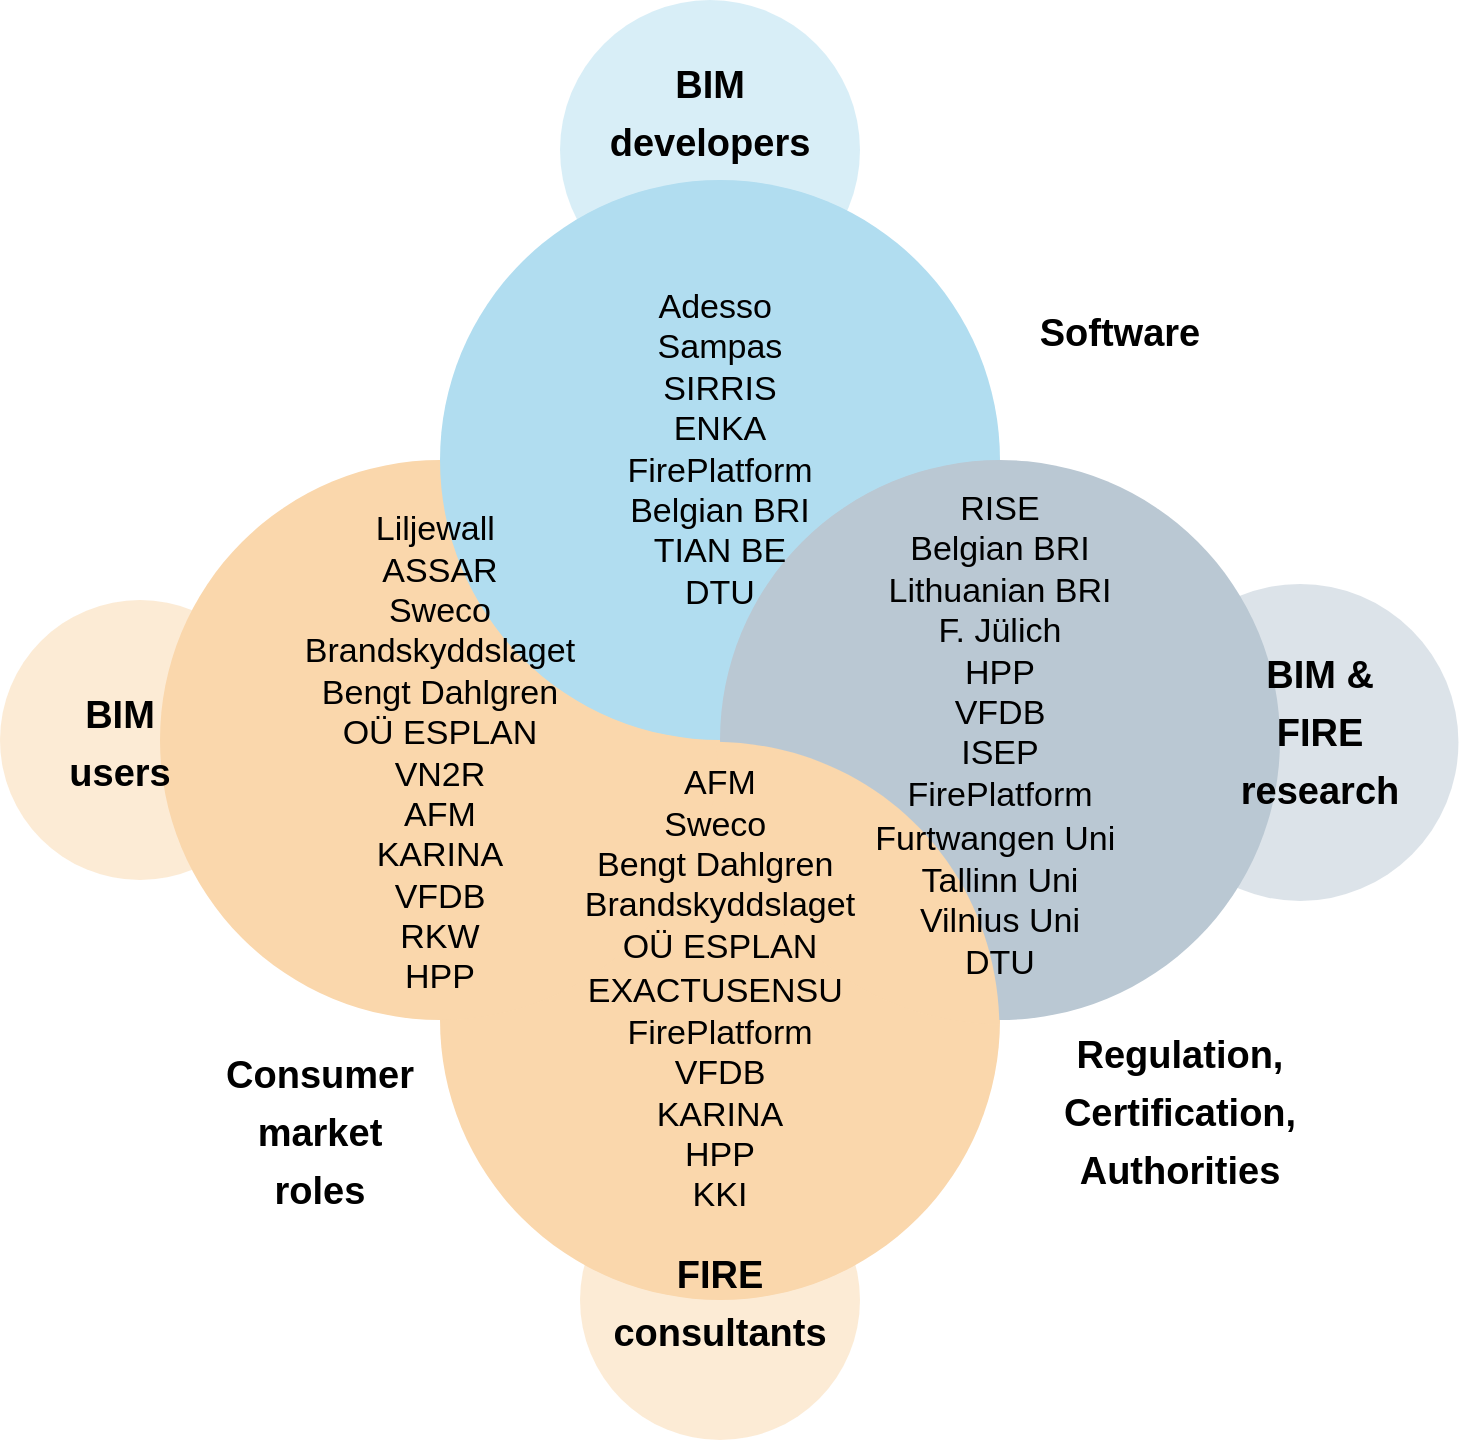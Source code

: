 <mxfile version="16.5.5" type="github">
  <diagram id="Za418WhtZrfoSMjR2k4V" name="Page-1">
    <mxGraphModel dx="1422" dy="882" grid="1" gridSize="10" guides="1" tooltips="1" connect="1" arrows="1" fold="1" page="1" pageScale="1" pageWidth="850" pageHeight="1100" math="0" shadow="0">
      <root>
        <mxCell id="0" />
        <mxCell id="1" parent="0" />
        <mxCell id="fSakol7xfLL2G2BJwjkC-41" value="" style="ellipse;whiteSpace=wrap;html=1;fontSize=19;strokeColor=none;fillColor=#fad7ac;gradientDirection=north;opacity=50;" parent="1" vertex="1">
          <mxGeometry x="310" y="630" width="140" height="140" as="geometry" />
        </mxCell>
        <mxCell id="fSakol7xfLL2G2BJwjkC-35" value="" style="ellipse;whiteSpace=wrap;html=1;fontSize=19;strokeColor=none;fillColor=#b1ddf0;gradientDirection=north;opacity=50;" parent="1" vertex="1">
          <mxGeometry x="300" y="50" width="150" height="150" as="geometry" />
        </mxCell>
        <mxCell id="fSakol7xfLL2G2BJwjkC-33" value="" style="ellipse;whiteSpace=wrap;html=1;fontSize=19;strokeColor=none;fillColor=#fad7ac;gradientDirection=north;opacity=50;" parent="1" vertex="1">
          <mxGeometry x="20" y="350" width="140" height="140" as="geometry" />
        </mxCell>
        <mxCell id="fSakol7xfLL2G2BJwjkC-32" value="" style="ellipse;whiteSpace=wrap;html=1;fontSize=19;strokeColor=none;fillColor=#bac8d3;gradientColor=none;gradientDirection=north;opacity=50;" parent="1" vertex="1">
          <mxGeometry x="590.77" y="342" width="158.46" height="158.46" as="geometry" />
        </mxCell>
        <mxCell id="fSakol7xfLL2G2BJwjkC-4" value="" style="ellipse;whiteSpace=wrap;html=1;fillColor=#fad7ac;strokeColor=none;" parent="1" vertex="1">
          <mxGeometry x="240" y="420" width="280" height="280" as="geometry" />
        </mxCell>
        <mxCell id="fSakol7xfLL2G2BJwjkC-1" value="" style="ellipse;whiteSpace=wrap;html=1;fillColor=#fad7ac;strokeColor=none;" parent="1" vertex="1">
          <mxGeometry x="100" y="280" width="280" height="280" as="geometry" />
        </mxCell>
        <mxCell id="fSakol7xfLL2G2BJwjkC-3" value="" style="ellipse;whiteSpace=wrap;html=1;fillColor=#B1DDF0;strokeColor=none;" parent="1" vertex="1">
          <mxGeometry x="240" y="140" width="280" height="280" as="geometry" />
        </mxCell>
        <mxCell id="fSakol7xfLL2G2BJwjkC-2" value="" style="ellipse;whiteSpace=wrap;html=1;fillColor=#bac8d3;strokeColor=none;" parent="1" vertex="1">
          <mxGeometry x="380" y="280" width="280" height="280" as="geometry" />
        </mxCell>
        <mxCell id="fSakol7xfLL2G2BJwjkC-8" value="" style="whiteSpace=wrap;html=1;shape=mxgraph.basic.pointed_oval;rotation=-45;strokeColor=none;fillColor=#fad7ac;" parent="1" vertex="1">
          <mxGeometry x="394" y="391.54" width="110" height="200" as="geometry" />
        </mxCell>
        <mxCell id="fSakol7xfLL2G2BJwjkC-9" value="&lt;h1&gt;&lt;font style=&quot;font-size: 19px&quot;&gt;BIM developers&lt;/font&gt;&lt;/h1&gt;" style="text;html=1;strokeColor=none;fillColor=none;align=center;verticalAlign=middle;whiteSpace=wrap;rounded=0;" parent="1" vertex="1">
          <mxGeometry x="345" y="90" width="60" height="30" as="geometry" />
        </mxCell>
        <mxCell id="fSakol7xfLL2G2BJwjkC-11" value="&lt;h1&gt;&lt;font style=&quot;font-size: 19px&quot;&gt;FIRE consultants&lt;/font&gt;&lt;/h1&gt;" style="text;html=1;strokeColor=none;fillColor=none;align=center;verticalAlign=middle;whiteSpace=wrap;rounded=0;" parent="1" vertex="1">
          <mxGeometry x="350" y="685" width="60" height="30" as="geometry" />
        </mxCell>
        <mxCell id="fSakol7xfLL2G2BJwjkC-12" value="&lt;h1&gt;&lt;font style=&quot;font-size: 19px&quot;&gt;BIM &amp;amp; FIRE research&lt;/font&gt;&lt;/h1&gt;" style="text;html=1;strokeColor=none;fillColor=none;align=center;verticalAlign=middle;whiteSpace=wrap;rounded=0;" parent="1" vertex="1">
          <mxGeometry x="650" y="400" width="60" height="30" as="geometry" />
        </mxCell>
        <mxCell id="fSakol7xfLL2G2BJwjkC-13" value="&lt;h1&gt;&lt;font style=&quot;font-size: 19px&quot;&gt;BIM users&lt;/font&gt;&lt;/h1&gt;" style="text;html=1;strokeColor=none;fillColor=none;align=center;verticalAlign=middle;whiteSpace=wrap;rounded=0;" parent="1" vertex="1">
          <mxGeometry x="50" y="405" width="60" height="30" as="geometry" />
        </mxCell>
        <mxCell id="fSakol7xfLL2G2BJwjkC-15" value="&lt;div style=&quot;font-size: 17px&quot;&gt;&lt;font style=&quot;font-size: 17px&quot;&gt;Adesso&amp;nbsp;&lt;/font&gt;&lt;/div&gt;&lt;div style=&quot;font-size: 17px&quot;&gt;&lt;font style=&quot;font-size: 17px&quot;&gt;Sampas&lt;/font&gt;&lt;/div&gt;&lt;div style=&quot;font-size: 17px&quot;&gt;&lt;font style=&quot;font-size: 17px&quot;&gt;SIRRIS&lt;/font&gt;&lt;/div&gt;&lt;div style=&quot;font-size: 17px&quot;&gt;&lt;span&gt;&lt;font style=&quot;font-size: 17px&quot;&gt;ENKA&lt;/font&gt;&lt;/span&gt;&lt;/div&gt;&lt;div style=&quot;font-size: 17px&quot;&gt;&lt;font style=&quot;font-size: 17px&quot;&gt;FirePlatform&lt;/font&gt;&lt;/div&gt;&lt;div style=&quot;font-size: 17px&quot;&gt;&lt;div&gt;&lt;font style=&quot;font-size: 17px&quot;&gt;&lt;span&gt;Belgian BRI&lt;/span&gt;&lt;br&gt;&lt;/font&gt;&lt;/div&gt;&lt;div&gt;&lt;span&gt;&lt;font style=&quot;font-size: 17px&quot;&gt;TIAN BE&lt;/font&gt;&lt;/span&gt;&lt;/div&gt;&lt;/div&gt;&lt;div style=&quot;font-size: 17px&quot;&gt;&lt;font style=&quot;font-size: 17px&quot;&gt;DTU&lt;/font&gt;&lt;/div&gt;" style="text;html=1;strokeColor=none;fillColor=none;align=center;verticalAlign=middle;whiteSpace=wrap;rounded=0;fontSize=19;" parent="1" vertex="1">
          <mxGeometry x="290" y="190" width="180" height="170" as="geometry" />
        </mxCell>
        <mxCell id="fSakol7xfLL2G2BJwjkC-17" value="&lt;font style=&quot;font-size: 17px&quot;&gt;RISE&lt;/font&gt;&lt;div style=&quot;font-size: 17px&quot;&gt;&lt;font style=&quot;font-size: 17px&quot;&gt;&lt;span&gt;Belgian BRI&lt;/span&gt;&lt;br&gt;&lt;/font&gt;&lt;/div&gt;&lt;div style=&quot;font-size: 17px&quot;&gt;&lt;font style=&quot;font-size: 17px&quot;&gt;Lithuanian BRI&lt;span&gt;&lt;br&gt;&lt;/span&gt;&lt;/font&gt;&lt;/div&gt;&lt;div style=&quot;font-size: 17px&quot;&gt;&lt;font style=&quot;font-size: 17px&quot;&gt;F.&amp;nbsp;Jülich&lt;br&gt;&lt;/font&gt;&lt;/div&gt;&lt;div style=&quot;font-size: 17px&quot;&gt;&lt;font style=&quot;font-size: 17px&quot;&gt;HPP&lt;/font&gt;&lt;/div&gt;&lt;div style=&quot;font-size: 17px&quot;&gt;&lt;span&gt;&lt;font style=&quot;font-size: 17px&quot;&gt;VFDB&lt;/font&gt;&lt;/span&gt;&lt;/div&gt;&lt;div style=&quot;font-size: 17px&quot;&gt;&lt;font style=&quot;font-size: 17px&quot;&gt;ISEP&lt;/font&gt;&lt;/div&gt;&lt;div style=&quot;font-size: 17px&quot;&gt;&lt;span&gt;&lt;font style=&quot;font-size: 17px&quot;&gt;FirePlatform&lt;/font&gt;&lt;/span&gt;&lt;/div&gt;&lt;font style=&quot;font-size: 17px&quot;&gt;Furtwangen Uni&lt;span&gt;&amp;nbsp;&lt;/span&gt;&lt;br&gt;&lt;/font&gt;&lt;div style=&quot;font-size: 17px&quot;&gt;&lt;font style=&quot;font-size: 17px&quot;&gt;Tallinn Uni&lt;/font&gt;&lt;/div&gt;&lt;div style=&quot;font-size: 17px&quot;&gt;&lt;font style=&quot;font-size: 17px&quot;&gt;&lt;span&gt;Vilnius Uni&lt;/span&gt;&lt;br&gt;&lt;/font&gt;&lt;/div&gt;&lt;div style=&quot;font-size: 17px&quot;&gt;&lt;font style=&quot;font-size: 17px&quot;&gt;DTU&lt;/font&gt;&lt;/div&gt;&lt;div style=&quot;font-size: 17px&quot;&gt;&lt;span&gt;&lt;br&gt;&lt;/span&gt;&lt;/div&gt;" style="text;html=1;strokeColor=none;fillColor=none;align=center;verticalAlign=middle;whiteSpace=wrap;rounded=0;fontSize=19;" parent="1" vertex="1">
          <mxGeometry x="430" y="342.0" width="180" height="170" as="geometry" />
        </mxCell>
        <mxCell id="fSakol7xfLL2G2BJwjkC-18" value="&lt;div style=&quot;font-size: 17px&quot;&gt;&lt;font style=&quot;font-size: 17px&quot;&gt;AFM&lt;/font&gt;&lt;/div&gt;&lt;div style=&quot;font-size: 17px&quot;&gt;&lt;font style=&quot;font-size: 17px&quot;&gt;Sweco&amp;nbsp;&lt;/font&gt;&lt;/div&gt;&lt;div style=&quot;font-size: 17px&quot;&gt;&lt;font style=&quot;font-size: 17px&quot;&gt;Bengt Dahlgren&amp;nbsp;&lt;/font&gt;&lt;/div&gt;&lt;div style=&quot;font-size: 17px&quot;&gt;&lt;font style=&quot;font-size: 17px&quot;&gt;Brandskyddslaget&lt;/font&gt;&lt;/div&gt;&lt;div style=&quot;font-size: 17px&quot;&gt;&lt;span&gt;&lt;font style=&quot;font-size: 17px&quot;&gt;OÜ ESPLAN&lt;/font&gt;&lt;/span&gt;&lt;/div&gt;&lt;font style=&quot;font-size: 17px&quot;&gt;EXACTUSENSU&amp;nbsp;&lt;br&gt;&lt;/font&gt;&lt;div style=&quot;font-size: 17px&quot;&gt;&lt;font style=&quot;font-size: 17px&quot;&gt;FirePlatform&lt;/font&gt;&lt;/div&gt;&lt;div style=&quot;font-size: 17px&quot;&gt;&lt;font style=&quot;font-size: 17px&quot;&gt;VFDB&lt;/font&gt;&lt;/div&gt;&lt;div style=&quot;font-size: 17px&quot;&gt;&lt;font style=&quot;font-size: 17px&quot;&gt;KARINA&lt;br&gt;&lt;/font&gt;&lt;/div&gt;&lt;div style=&quot;font-size: 17px&quot;&gt;&lt;font style=&quot;font-size: 17px&quot;&gt;HPP&lt;/font&gt;&lt;/div&gt;&lt;div style=&quot;font-size: 17px&quot;&gt;&lt;font style=&quot;font-size: 17px&quot;&gt;KKI&lt;/font&gt;&lt;/div&gt;" style="text;html=1;strokeColor=none;fillColor=none;align=center;verticalAlign=middle;whiteSpace=wrap;rounded=0;fontSize=19;" parent="1" vertex="1">
          <mxGeometry x="290" y="460" width="180" height="170" as="geometry" />
        </mxCell>
        <mxCell id="fSakol7xfLL2G2BJwjkC-19" value="&lt;div style=&quot;font-size: 17px&quot;&gt;&lt;div&gt;&lt;font style=&quot;font-size: 17px&quot;&gt;Liljewall&amp;nbsp;&lt;/font&gt;&lt;/div&gt;&lt;div&gt;&lt;font style=&quot;font-size: 17px&quot;&gt;ASSAR&lt;/font&gt;&lt;/div&gt;&lt;/div&gt;&lt;div style=&quot;font-size: 17px&quot;&gt;&lt;font style=&quot;font-size: 17px&quot;&gt;Sweco&lt;/font&gt;&lt;/div&gt;&lt;div style=&quot;font-size: 17px&quot;&gt;&lt;font style=&quot;font-size: 17px&quot;&gt;Brandskyddslaget&lt;br&gt;&lt;/font&gt;&lt;/div&gt;&lt;div style=&quot;font-size: 17px&quot;&gt;&lt;font style=&quot;font-size: 17px&quot;&gt;Bengt Dahlgren&lt;/font&gt;&lt;/div&gt;&lt;div style=&quot;font-size: 17px&quot;&gt;&lt;font style=&quot;font-size: 17px&quot;&gt;OÜ ESPLAN&lt;br&gt;&lt;/font&gt;&lt;/div&gt;&lt;div style=&quot;font-size: 17px&quot;&gt;&lt;font style=&quot;font-size: 17px&quot;&gt;VN2R&lt;br&gt;&lt;/font&gt;&lt;/div&gt;&lt;div style=&quot;font-size: 17px&quot;&gt;&lt;font style=&quot;font-size: 17px&quot;&gt;AFM&lt;/font&gt;&lt;/div&gt;&lt;div style=&quot;font-size: 17px&quot;&gt;&lt;font style=&quot;font-size: 17px&quot;&gt;KARINA&lt;/font&gt;&lt;/div&gt;&lt;div style=&quot;font-size: 17px&quot;&gt;&lt;font style=&quot;font-size: 17px&quot;&gt;VFDB&lt;br&gt;&lt;/font&gt;&lt;/div&gt;&lt;div style=&quot;font-size: 17px&quot;&gt;&lt;font style=&quot;font-size: 17px&quot;&gt;RKW&lt;/font&gt;&lt;/div&gt;&lt;div style=&quot;font-size: 17px&quot;&gt;&lt;font style=&quot;font-size: 17px&quot;&gt;HPP&lt;/font&gt;&lt;/div&gt;" style="text;html=1;strokeColor=none;fillColor=none;align=center;verticalAlign=middle;whiteSpace=wrap;rounded=0;fontSize=19;" parent="1" vertex="1">
          <mxGeometry x="150" y="342" width="180" height="170" as="geometry" />
        </mxCell>
        <mxCell id="fSakol7xfLL2G2BJwjkC-22" value="&lt;h1&gt;&lt;font style=&quot;font-size: 19px&quot;&gt;Consumer market roles&lt;/font&gt;&lt;/h1&gt;" style="text;html=1;strokeColor=none;fillColor=none;align=center;verticalAlign=middle;whiteSpace=wrap;rounded=0;fontStyle=0" parent="1" vertex="1">
          <mxGeometry x="150" y="600" width="60" height="30" as="geometry" />
        </mxCell>
        <mxCell id="fSakol7xfLL2G2BJwjkC-23" value="&lt;h1&gt;&lt;font style=&quot;font-size: 19px&quot;&gt;Software&lt;/font&gt;&lt;/h1&gt;" style="text;html=1;strokeColor=none;fillColor=none;align=center;verticalAlign=middle;whiteSpace=wrap;rounded=0;" parent="1" vertex="1">
          <mxGeometry x="550" y="200" width="60" height="30" as="geometry" />
        </mxCell>
        <mxCell id="fSakol7xfLL2G2BJwjkC-24" value="&lt;h1&gt;&lt;font style=&quot;font-size: 19px&quot;&gt;Regulation, Certification, Authorities&lt;/font&gt;&lt;/h1&gt;" style="text;html=1;strokeColor=none;fillColor=none;align=center;verticalAlign=middle;whiteSpace=wrap;rounded=0;" parent="1" vertex="1">
          <mxGeometry x="580" y="590" width="60" height="30" as="geometry" />
        </mxCell>
      </root>
    </mxGraphModel>
  </diagram>
</mxfile>
